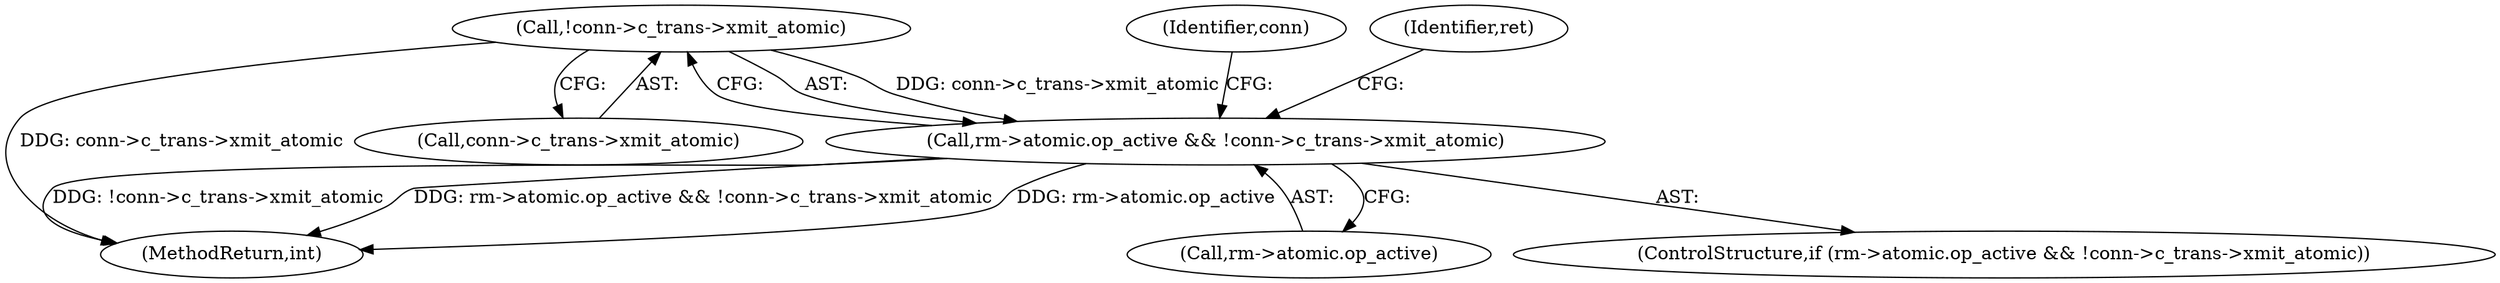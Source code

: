 digraph "0_linux_8c7188b23474cca017b3ef354c4a58456f68303a_0@pointer" {
"1000424" [label="(Call,!conn->c_trans->xmit_atomic)"];
"1000418" [label="(Call,rm->atomic.op_active && !conn->c_trans->xmit_atomic)"];
"1000419" [label="(Call,rm->atomic.op_active)"];
"1000564" [label="(MethodReturn,int)"];
"1000437" [label="(Identifier,conn)"];
"1000417" [label="(ControlStructure,if (rm->atomic.op_active && !conn->c_trans->xmit_atomic))"];
"1000432" [label="(Identifier,ret)"];
"1000418" [label="(Call,rm->atomic.op_active && !conn->c_trans->xmit_atomic)"];
"1000424" [label="(Call,!conn->c_trans->xmit_atomic)"];
"1000425" [label="(Call,conn->c_trans->xmit_atomic)"];
"1000424" -> "1000418"  [label="AST: "];
"1000424" -> "1000425"  [label="CFG: "];
"1000425" -> "1000424"  [label="AST: "];
"1000418" -> "1000424"  [label="CFG: "];
"1000424" -> "1000564"  [label="DDG: conn->c_trans->xmit_atomic"];
"1000424" -> "1000418"  [label="DDG: conn->c_trans->xmit_atomic"];
"1000418" -> "1000417"  [label="AST: "];
"1000418" -> "1000419"  [label="CFG: "];
"1000419" -> "1000418"  [label="AST: "];
"1000432" -> "1000418"  [label="CFG: "];
"1000437" -> "1000418"  [label="CFG: "];
"1000418" -> "1000564"  [label="DDG: !conn->c_trans->xmit_atomic"];
"1000418" -> "1000564"  [label="DDG: rm->atomic.op_active && !conn->c_trans->xmit_atomic"];
"1000418" -> "1000564"  [label="DDG: rm->atomic.op_active"];
}
